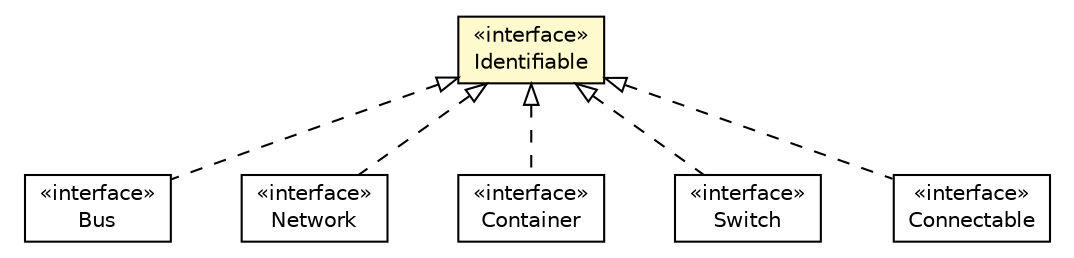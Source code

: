 #!/usr/local/bin/dot
#
# Class diagram 
# Generated by UMLGraph version R5_6 (http://www.umlgraph.org/)
#

digraph G {
	edge [fontname="Helvetica",fontsize=10,labelfontname="Helvetica",labelfontsize=10];
	node [fontname="Helvetica",fontsize=10,shape=plaintext];
	nodesep=0.25;
	ranksep=0.5;
	// eu.itesla_project.iidm.network.Bus
	c3190 [label=<<table title="eu.itesla_project.iidm.network.Bus" border="0" cellborder="1" cellspacing="0" cellpadding="2" port="p" href="./Bus.html">
		<tr><td><table border="0" cellspacing="0" cellpadding="1">
<tr><td align="center" balign="center"> &#171;interface&#187; </td></tr>
<tr><td align="center" balign="center"> Bus </td></tr>
		</table></td></tr>
		</table>>, URL="./Bus.html", fontname="Helvetica", fontcolor="black", fontsize=10.0];
	// eu.itesla_project.iidm.network.Network
	c3200 [label=<<table title="eu.itesla_project.iidm.network.Network" border="0" cellborder="1" cellspacing="0" cellpadding="2" port="p" href="./Network.html">
		<tr><td><table border="0" cellspacing="0" cellpadding="1">
<tr><td align="center" balign="center"> &#171;interface&#187; </td></tr>
<tr><td align="center" balign="center"> Network </td></tr>
		</table></td></tr>
		</table>>, URL="./Network.html", fontname="Helvetica", fontcolor="black", fontsize=10.0];
	// eu.itesla_project.iidm.network.Container
	c3228 [label=<<table title="eu.itesla_project.iidm.network.Container" border="0" cellborder="1" cellspacing="0" cellpadding="2" port="p" href="./Container.html">
		<tr><td><table border="0" cellspacing="0" cellpadding="1">
<tr><td align="center" balign="center"> &#171;interface&#187; </td></tr>
<tr><td align="center" balign="center"> Container </td></tr>
		</table></td></tr>
		</table>>, URL="./Container.html", fontname="Helvetica", fontcolor="black", fontsize=10.0];
	// eu.itesla_project.iidm.network.Switch
	c3229 [label=<<table title="eu.itesla_project.iidm.network.Switch" border="0" cellborder="1" cellspacing="0" cellpadding="2" port="p" href="./Switch.html">
		<tr><td><table border="0" cellspacing="0" cellpadding="1">
<tr><td align="center" balign="center"> &#171;interface&#187; </td></tr>
<tr><td align="center" balign="center"> Switch </td></tr>
		</table></td></tr>
		</table>>, URL="./Switch.html", fontname="Helvetica", fontcolor="black", fontsize=10.0];
	// eu.itesla_project.iidm.network.Identifiable
	c3244 [label=<<table title="eu.itesla_project.iidm.network.Identifiable" border="0" cellborder="1" cellspacing="0" cellpadding="2" port="p" bgcolor="lemonChiffon" href="./Identifiable.html">
		<tr><td><table border="0" cellspacing="0" cellpadding="1">
<tr><td align="center" balign="center"> &#171;interface&#187; </td></tr>
<tr><td align="center" balign="center"> Identifiable </td></tr>
		</table></td></tr>
		</table>>, URL="./Identifiable.html", fontname="Helvetica", fontcolor="black", fontsize=10.0];
	// eu.itesla_project.iidm.network.Connectable
	c3278 [label=<<table title="eu.itesla_project.iidm.network.Connectable" border="0" cellborder="1" cellspacing="0" cellpadding="2" port="p" href="./Connectable.html">
		<tr><td><table border="0" cellspacing="0" cellpadding="1">
<tr><td align="center" balign="center"> &#171;interface&#187; </td></tr>
<tr><td align="center" balign="center"> Connectable </td></tr>
		</table></td></tr>
		</table>>, URL="./Connectable.html", fontname="Helvetica", fontcolor="black", fontsize=10.0];
	//eu.itesla_project.iidm.network.Bus implements eu.itesla_project.iidm.network.Identifiable
	c3244:p -> c3190:p [dir=back,arrowtail=empty,style=dashed];
	//eu.itesla_project.iidm.network.Network implements eu.itesla_project.iidm.network.Identifiable
	c3244:p -> c3200:p [dir=back,arrowtail=empty,style=dashed];
	//eu.itesla_project.iidm.network.Container implements eu.itesla_project.iidm.network.Identifiable
	c3244:p -> c3228:p [dir=back,arrowtail=empty,style=dashed];
	//eu.itesla_project.iidm.network.Switch implements eu.itesla_project.iidm.network.Identifiable
	c3244:p -> c3229:p [dir=back,arrowtail=empty,style=dashed];
	//eu.itesla_project.iidm.network.Connectable implements eu.itesla_project.iidm.network.Identifiable
	c3244:p -> c3278:p [dir=back,arrowtail=empty,style=dashed];
}

